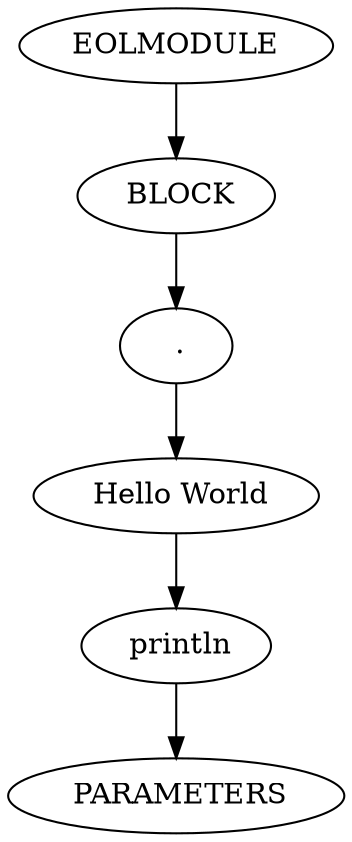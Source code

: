 digraph testGraph {
4[label="EOLMODULE"]
5[label="BLOCK"]
4 -> 5[color=black]
5[label=" BLOCK"]
6[label="."]
5 -> 6[color=black]
6[label=" ."]
7[label="Hello World"]
6 -> 7[color=black]
7[label=" Hello World"]
8[label="println"]
7 -> 8[color=black]
8[label=" println"]
9[label="PARAMETERS"]
8 -> 9[color=black]
9[label=" PARAMETERS"]
}
